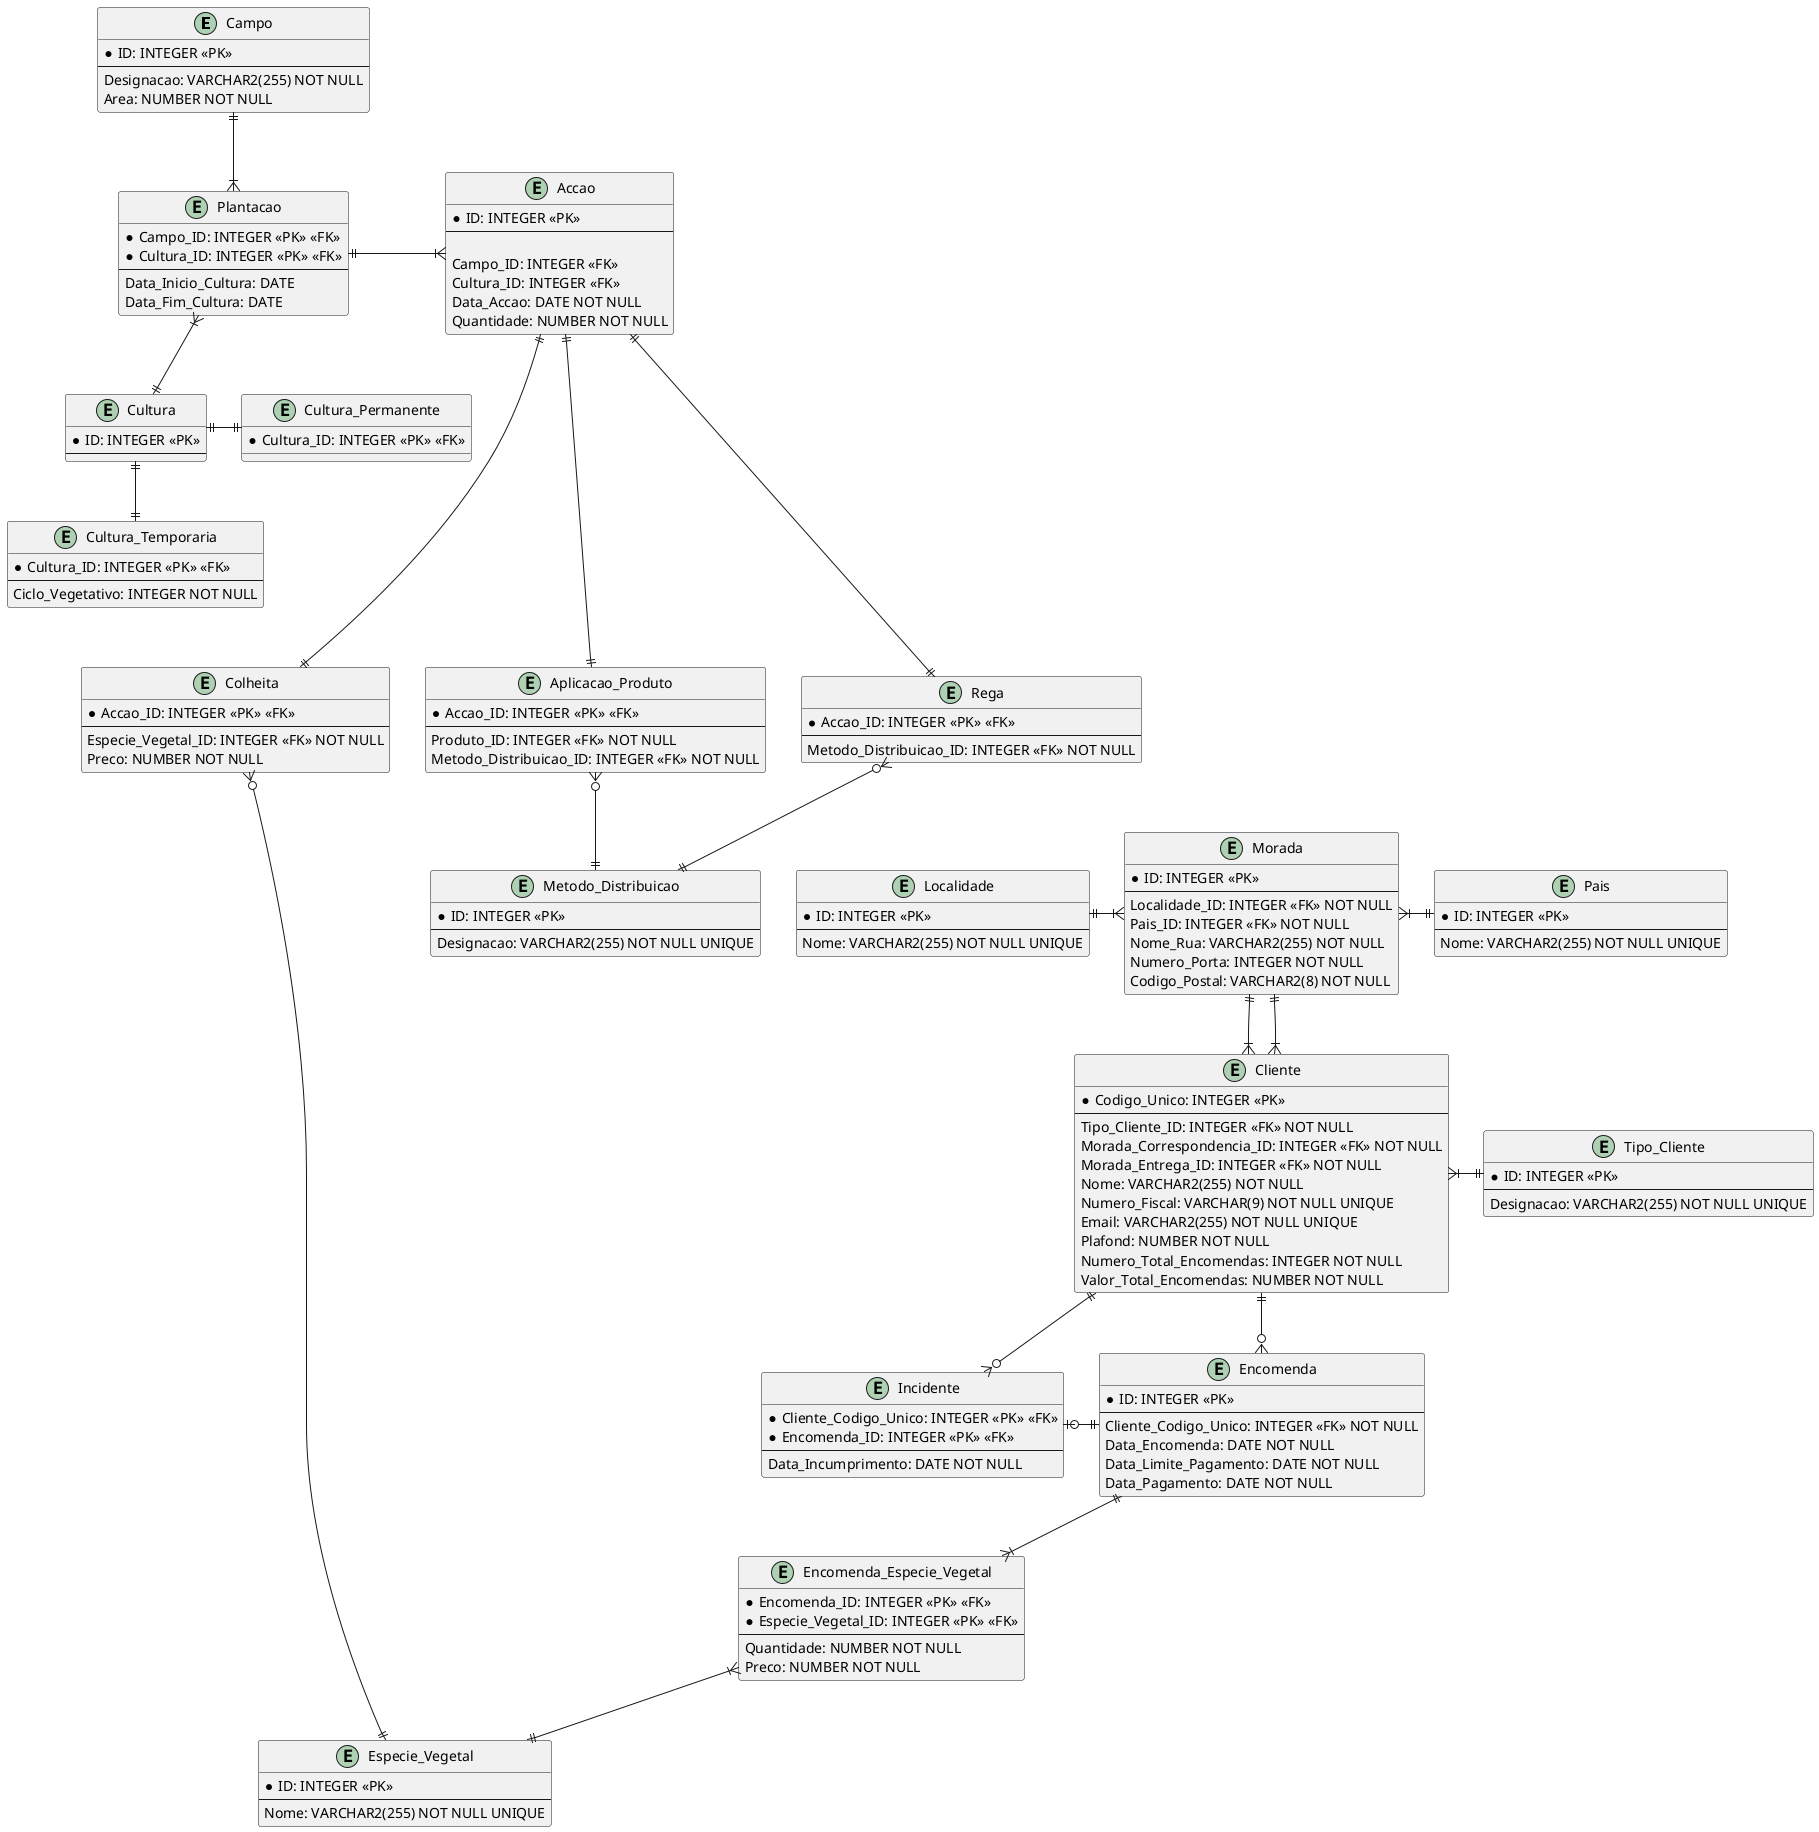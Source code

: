 @startuml Quinta-Finanças

/'TODO #1:- Verificar se a Designação de um Campo é única e se estas 
devem seguir um conjunto de regras;'/
/'TODO #2:- Determinar o valor minímo de uma qualquer Área;'/
/'Constraints:- [[Area, CHECK(Area > Mínimo)]]'/
entity Campo {
    * ID: INTEGER <<PK>>
    --
    Designacao: VARCHAR2(255) NOT NULL
    Area: NUMBER NOT NULL
}

/'Triggers:-
    #1: Verificar que uma Cultura não é simultaneamente uma Cultura_Temporaria
    e Cultura_Permanente;'/
entity Cultura {
    * ID: INTEGER <<PK>>
    --
}

/'Contraints:- [[Ciclo_Vegetativo, CHECK(Ciclo_Vegetativo > 0)], 
[Ciclo_Vegetativo, CHECK(Ciclo_Vegetativo < 12)]]'/
entity Cultura_Temporaria {
    * Cultura_ID: INTEGER <<PK>> <<FK>>
    --
    Ciclo_Vegetativo: INTEGER NOT NULL
}

entity Cultura_Permanente {
    * Cultura_ID: INTEGER <<PK>> <<FK>>
}

/'Constraints:- [[Campo_ID, Data_Inicio_Cultura, UNIQUE(Campo_ID, Data_Inicio_Cultura)], 
[Data_Fim_Cultura, CHECK(Data_Fim_Cultura < Data_Inicio_Cultura)]]'/
entity Plantacao {
    * Campo_ID: INTEGER <<PK>> <<FK>>
    * Cultura_ID: INTEGER <<PK>> <<FK>>
    --
    Data_Inicio_Cultura: DATE
    Data_Fim_Cultura: DATE
}

entity Especie_Vegetal {
    * ID: INTEGER <<PK>>
    --
    Nome: VARCHAR2(255) NOT NULL UNIQUE
}

entity Tipo_Cliente {
    * ID: INTEGER <<PK>>
    --
    Designacao: VARCHAR2(255) NOT NULL UNIQUE
}

/'Constraints:- [[Numero_Fiscal, CHECK(Numero_Fiscal LIKE "[0-9]{9}")], 
[Email, CHECK(Email LIKE "[a-z][0-9a-z]*@[a-z]+\.[a-z]")]]'/
entity Cliente {
    * Codigo_Unico: INTEGER <<PK>>
    --
    Tipo_Cliente_ID: INTEGER <<FK>> NOT NULL
    Morada_Correspondencia_ID: INTEGER <<FK>> NOT NULL
    Morada_Entrega_ID: INTEGER <<FK>> NOT NULL
    Nome: VARCHAR2(255) NOT NULL
    Numero_Fiscal: VARCHAR(9) NOT NULL UNIQUE
    Email: VARCHAR2(255) NOT NULL UNIQUE
    Plafond: NUMBER NOT NULL
    Numero_Total_Encomendas: INTEGER NOT NULL
    Valor_Total_Encomendas: NUMBER NOT NULL
}

/'Constraints:- [[Numero_Porta, CHECK(Numero_Porta > 0)], 
[Codigo_Postal, CHECK(Codigo_Postal LIKE "[0-9]{4}-[0-9]{3}")]]'/
entity Morada {
    * ID: INTEGER <<PK>>
    --
    Localidade_ID: INTEGER <<FK>> NOT NULL
    Pais_ID: INTEGER <<FK>> NOT NULL
    Nome_Rua: VARCHAR2(255) NOT NULL
    Numero_Porta: INTEGER NOT NULL
    Codigo_Postal: VARCHAR2(8) NOT NULL
}

entity Localidade {
    * ID: INTEGER <<PK>>
    --
    Nome: VARCHAR2(255) NOT NULL UNIQUE
}

entity Pais {
    * ID: INTEGER <<PK>>
    --
    Nome: VARCHAR2(255) NOT NULL UNIQUE
}

entity Encomenda {
    * ID: INTEGER <<PK>>
    --
    Cliente_Codigo_Unico: INTEGER <<FK>> NOT NULL
    Data_Encomenda: DATE NOT NULL
    Data_Limite_Pagamento: DATE NOT NULL
    Data_Pagamento: DATE NOT NULL
}

/'Triggers:-
    #1:'/
entity Incidente {
    * Cliente_Codigo_Unico: INTEGER <<PK>> <<FK>>
    * Encomenda_ID: INTEGER <<PK>> <<FK>>
    --
    Data_Incumprimento: DATE NOT NULL
}

entity Encomenda_Especie_Vegetal {
    * Encomenda_ID: INTEGER <<PK>> <<FK>>
    * Especie_Vegetal_ID: INTEGER <<PK>> <<FK>>
    --
    Quantidade: NUMBER NOT NULL
    Preco: NUMBER NOT NULL
}

/'Constraints:- [[Quantidade, CHECK(Quantidade > 0)]]'/
entity Accao {
    * ID: INTEGER <<PK>>
    --

    Campo_ID: INTEGER <<FK>>
    Cultura_ID: INTEGER <<FK>>
    Data_Accao: DATE NOT NULL
    Quantidade: NUMBER NOT NULL
}

entity Metodo_Distribuicao {
    * ID: INTEGER <<PK>>
    --
    Designacao: VARCHAR2(255) NOT NULL UNIQUE
}

entity Rega {
    * Accao_ID: INTEGER <<PK>> <<FK>>
    --
    Metodo_Distribuicao_ID: INTEGER <<FK>> NOT NULL
}

entity Aplicacao_Produto {
    * Accao_ID: INTEGER <<PK>> <<FK>>
    --
    Produto_ID: INTEGER <<FK>> NOT NULL
    Metodo_Distribuicao_ID: INTEGER <<FK>> NOT NULL
}

entity Colheita {
    * Accao_ID: INTEGER <<PK>> <<FK>>
    --
    Especie_Vegetal_ID: INTEGER <<FK>> NOT NULL
    Preco: NUMBER NOT NULL
}

Campo ||-d-|{ Plantacao

Cultura ||-u-|{ Plantacao
Cultura ||-d-|| Cultura_Temporaria
Cultura ||-r-|| Cultura_Permanente

Plantacao ||-r-|{ Accao

Tipo_Cliente ||-l-|{ Cliente

Morada ||-d-|{ Cliente
Morada ||-d-|{ Cliente

Localidade ||-r-|{ Morada

Pais ||-l-|{ Morada

Cliente ||-d-o{ Encomenda
Cliente ||-d-o{ Incidente

Encomenda ||-l-o| Incidente
Encomenda ||-d-|{ Encomenda_Especie_Vegetal

Especie_Vegetal ||-u-|{ Encomenda_Especie_Vegetal
Especie_Vegetal ||---u---o{ Colheita

Accao ||--d--|| Rega
Accao ||--d--|| Aplicacao_Produto
Accao ||--d--|| Colheita

Metodo_Distribuicao ||-u-o{ Rega
Metodo_Distribuicao ||-u-o{ Aplicacao_Produto

@enduml